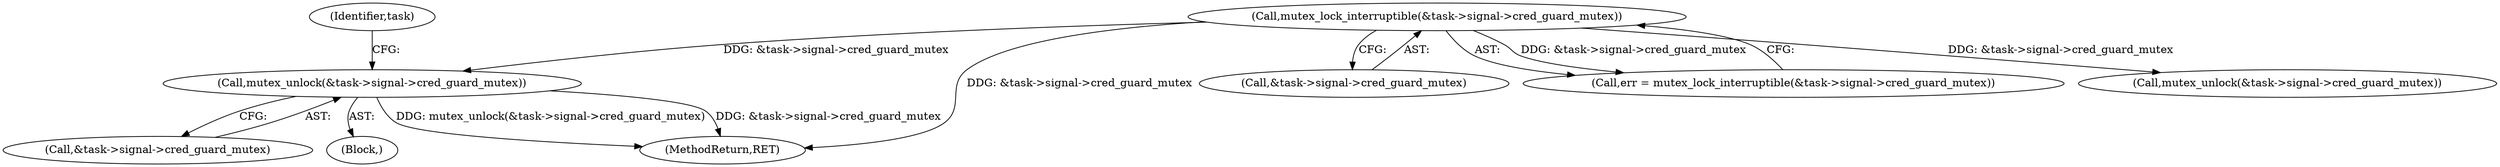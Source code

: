 digraph "0_linux_321027c1fe77f892f4ea07846aeae08cefbbb290@API" {
"1000773" [label="(Call,mutex_unlock(&task->signal->cred_guard_mutex))"];
"1000362" [label="(Call,mutex_lock_interruptible(&task->signal->cred_guard_mutex))"];
"1000363" [label="(Call,&task->signal->cred_guard_mutex)"];
"1000360" [label="(Call,err = mutex_lock_interruptible(&task->signal->cred_guard_mutex))"];
"1000362" [label="(Call,mutex_lock_interruptible(&task->signal->cred_guard_mutex))"];
"1000774" [label="(Call,&task->signal->cred_guard_mutex)"];
"1000836" [label="(Call,mutex_unlock(&task->signal->cred_guard_mutex))"];
"1000772" [label="(Block,)"];
"1000781" [label="(Identifier,task)"];
"1000773" [label="(Call,mutex_unlock(&task->signal->cred_guard_mutex))"];
"1000858" [label="(MethodReturn,RET)"];
"1000773" -> "1000772"  [label="AST: "];
"1000773" -> "1000774"  [label="CFG: "];
"1000774" -> "1000773"  [label="AST: "];
"1000781" -> "1000773"  [label="CFG: "];
"1000773" -> "1000858"  [label="DDG: mutex_unlock(&task->signal->cred_guard_mutex)"];
"1000773" -> "1000858"  [label="DDG: &task->signal->cred_guard_mutex"];
"1000362" -> "1000773"  [label="DDG: &task->signal->cred_guard_mutex"];
"1000362" -> "1000360"  [label="AST: "];
"1000362" -> "1000363"  [label="CFG: "];
"1000363" -> "1000362"  [label="AST: "];
"1000360" -> "1000362"  [label="CFG: "];
"1000362" -> "1000858"  [label="DDG: &task->signal->cred_guard_mutex"];
"1000362" -> "1000360"  [label="DDG: &task->signal->cred_guard_mutex"];
"1000362" -> "1000836"  [label="DDG: &task->signal->cred_guard_mutex"];
}
